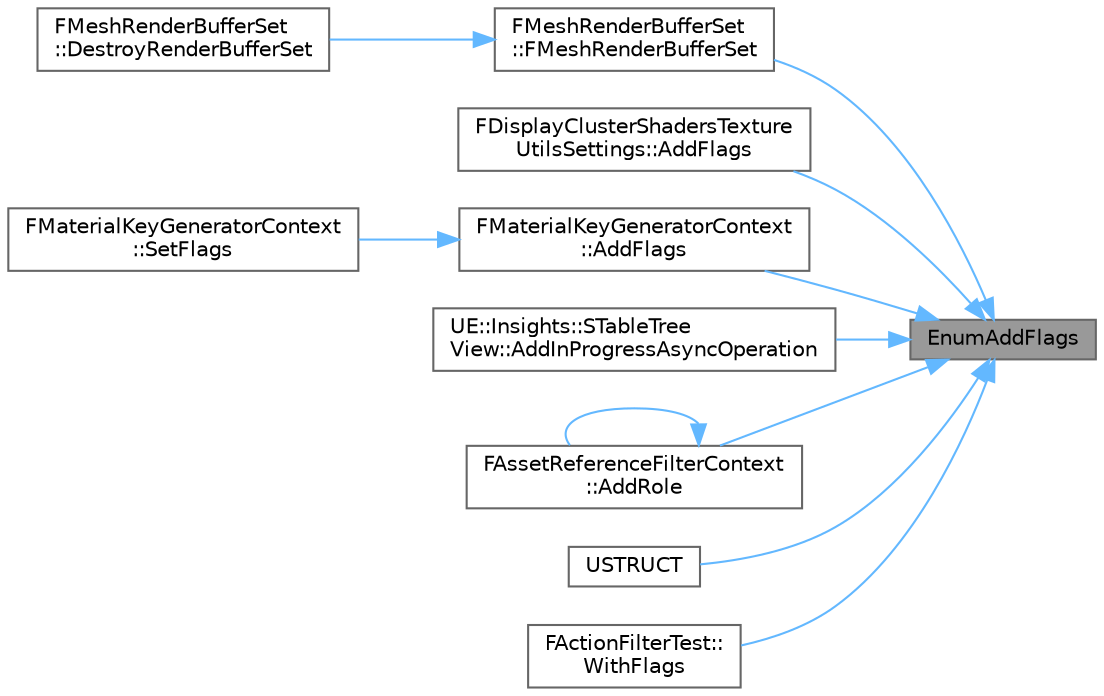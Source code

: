 digraph "EnumAddFlags"
{
 // INTERACTIVE_SVG=YES
 // LATEX_PDF_SIZE
  bgcolor="transparent";
  edge [fontname=Helvetica,fontsize=10,labelfontname=Helvetica,labelfontsize=10];
  node [fontname=Helvetica,fontsize=10,shape=box,height=0.2,width=0.4];
  rankdir="RL";
  Node1 [id="Node000001",label="EnumAddFlags",height=0.2,width=0.4,color="gray40", fillcolor="grey60", style="filled", fontcolor="black",tooltip=" "];
  Node1 -> Node2 [id="edge1_Node000001_Node000002",dir="back",color="steelblue1",style="solid",tooltip=" "];
  Node2 [id="Node000002",label="FMeshRenderBufferSet\l::FMeshRenderBufferSet",height=0.2,width=0.4,color="grey40", fillcolor="white", style="filled",URL="$d3/de3/classFMeshRenderBufferSet.html#a3271b5f7146f2253991f4705faa7ff98",tooltip=" "];
  Node2 -> Node3 [id="edge2_Node000002_Node000003",dir="back",color="steelblue1",style="solid",tooltip=" "];
  Node3 [id="Node000003",label="FMeshRenderBufferSet\l::DestroyRenderBufferSet",height=0.2,width=0.4,color="grey40", fillcolor="white", style="filled",URL="$d3/de3/classFMeshRenderBufferSet.html#ad4d7cc94e23064c46515907845452d53",tooltip="Enqueue a command on the Render Thread to destroy the passed in buffer set."];
  Node1 -> Node4 [id="edge3_Node000001_Node000004",dir="back",color="steelblue1",style="solid",tooltip=" "];
  Node4 [id="Node000004",label="FDisplayClusterShadersTexture\lUtilsSettings::AddFlags",height=0.2,width=0.4,color="grey40", fillcolor="white", style="filled",URL="$dc/d20/structFDisplayClusterShadersTextureUtilsSettings.html#a8a5fb13409e91cb8d5cc44ef9b925c29",tooltip=" "];
  Node1 -> Node5 [id="edge4_Node000001_Node000005",dir="back",color="steelblue1",style="solid",tooltip=" "];
  Node5 [id="Node000005",label="FMaterialKeyGeneratorContext\l::AddFlags",height=0.2,width=0.4,color="grey40", fillcolor="white", style="filled",URL="$d5/d1c/classFMaterialKeyGeneratorContext.html#ad2fc97b8ab821ee8ea95a0e60071168e",tooltip="Add include flags."];
  Node5 -> Node6 [id="edge5_Node000005_Node000006",dir="back",color="steelblue1",style="solid",tooltip=" "];
  Node6 [id="Node000006",label="FMaterialKeyGeneratorContext\l::SetFlags",height=0.2,width=0.4,color="grey40", fillcolor="white", style="filled",URL="$d5/d1c/classFMaterialKeyGeneratorContext.html#aaf96b3184e86189defd1ce2da75b8abb",tooltip="Add or remove include flags, depending on the value of bIncluded."];
  Node1 -> Node7 [id="edge6_Node000001_Node000007",dir="back",color="steelblue1",style="solid",tooltip=" "];
  Node7 [id="Node000007",label="UE::Insights::STableTree\lView::AddInProgressAsyncOperation",height=0.2,width=0.4,color="grey40", fillcolor="white", style="filled",URL="$d7/dce/classUE_1_1Insights_1_1STableTreeView.html#a02485fe66cfee56dee36b61653a0d327",tooltip=" "];
  Node1 -> Node8 [id="edge7_Node000001_Node000008",dir="back",color="steelblue1",style="solid",tooltip=" "];
  Node8 [id="Node000008",label="FAssetReferenceFilterContext\l::AddRole",height=0.2,width=0.4,color="grey40", fillcolor="white", style="filled",URL="$da/dbb/structFAssetReferenceFilterContext.html#a7b0983a51b7aecb369db38b329ec5e6a",tooltip=" "];
  Node8 -> Node8 [id="edge8_Node000008_Node000008",dir="back",color="steelblue1",style="solid",tooltip=" "];
  Node1 -> Node9 [id="edge9_Node000001_Node000009",dir="back",color="steelblue1",style="solid",tooltip=" "];
  Node9 [id="Node000009",label="USTRUCT",height=0.2,width=0.4,color="grey40", fillcolor="white", style="filled",URL="$d8/d3a/AnimNodeData_8h.html#aea1b54ebf7bcfedff8495b2d56a61492",tooltip="Data about editor-side struct property indices."];
  Node1 -> Node10 [id="edge10_Node000001_Node000010",dir="back",color="steelblue1",style="solid",tooltip=" "];
  Node10 [id="Node000010",label="FActionFilterTest::\lWithFlags",height=0.2,width=0.4,color="grey40", fillcolor="white", style="filled",URL="$d3/d8d/structFActionFilterTest.html#a070554f1d20399ba0f4097c3083c5c8b",tooltip=" "];
}
